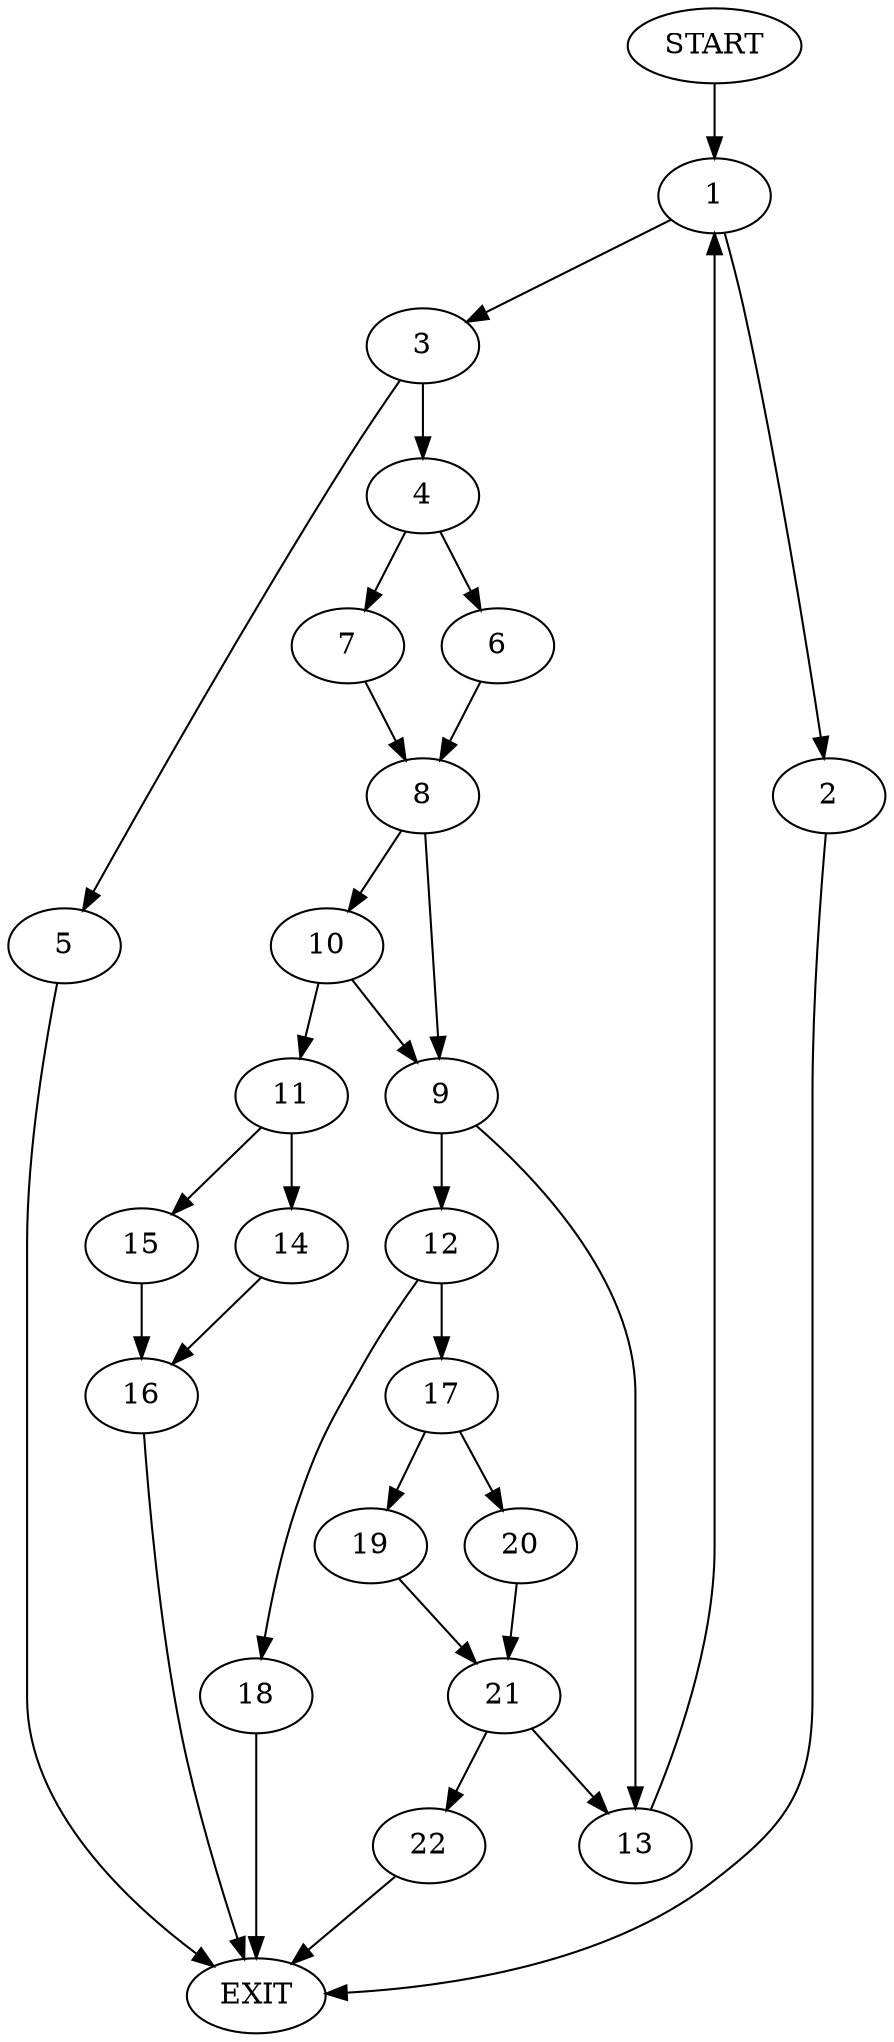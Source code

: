 digraph {
0 [label="START"]
23 [label="EXIT"]
0 -> 1
1 -> 2
1 -> 3
3 -> 4
3 -> 5
2 -> 23
4 -> 6
4 -> 7
5 -> 23
7 -> 8
6 -> 8
8 -> 9
8 -> 10
10 -> 9
10 -> 11
9 -> 12
9 -> 13
11 -> 14
11 -> 15
15 -> 16
14 -> 16
16 -> 23
12 -> 17
12 -> 18
13 -> 1
18 -> 23
17 -> 19
17 -> 20
19 -> 21
20 -> 21
21 -> 22
21 -> 13
22 -> 23
}
